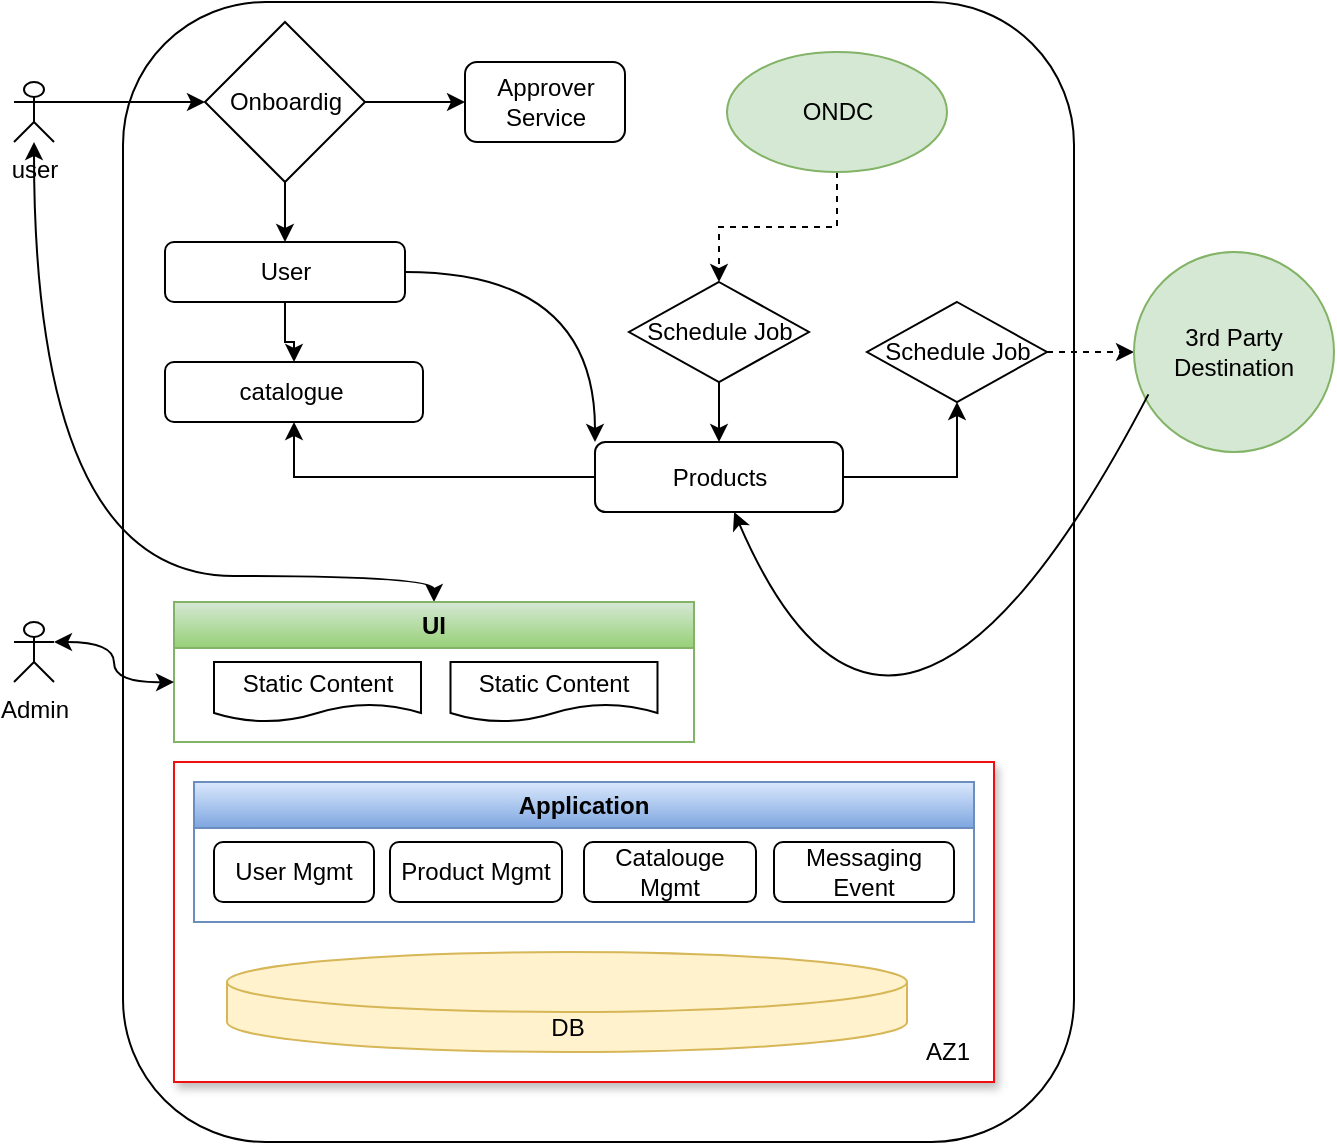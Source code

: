<mxfile version="20.7.4" type="github">
  <diagram id="P74FwO5VjdYUC9EznB3b" name="Page-1">
    <mxGraphModel dx="1167" dy="601" grid="1" gridSize="10" guides="1" tooltips="1" connect="1" arrows="1" fold="1" page="1" pageScale="1" pageWidth="827" pageHeight="1169" math="0" shadow="0">
      <root>
        <mxCell id="0" />
        <mxCell id="1" parent="0" />
        <mxCell id="ZS3hgV0Xow_FLCXXtgbm-1" value="user" style="shape=umlActor;verticalLabelPosition=bottom;verticalAlign=top;html=1;outlineConnect=0;" parent="1" vertex="1">
          <mxGeometry x="120" y="100" width="20" height="30" as="geometry" />
        </mxCell>
        <mxCell id="ZS3hgV0Xow_FLCXXtgbm-19" value="" style="rounded=1;whiteSpace=wrap;html=1;arcSize=15;" parent="1" vertex="1">
          <mxGeometry x="174.5" y="60" width="475.5" height="570" as="geometry" />
        </mxCell>
        <mxCell id="ZS3hgV0Xow_FLCXXtgbm-48" value="" style="edgeStyle=orthogonalEdgeStyle;rounded=0;orthogonalLoop=1;jettySize=auto;html=1;" parent="1" source="ZS3hgV0Xow_FLCXXtgbm-22" target="ZS3hgV0Xow_FLCXXtgbm-47" edge="1">
          <mxGeometry relative="1" as="geometry" />
        </mxCell>
        <mxCell id="ZS3hgV0Xow_FLCXXtgbm-22" value="Products" style="rounded=1;whiteSpace=wrap;html=1;" parent="1" vertex="1">
          <mxGeometry x="410.5" y="280" width="124" height="35" as="geometry" />
        </mxCell>
        <mxCell id="ZS3hgV0Xow_FLCXXtgbm-33" value="" style="edgeStyle=orthogonalEdgeStyle;rounded=0;orthogonalLoop=1;jettySize=auto;html=1;" parent="1" source="ZS3hgV0Xow_FLCXXtgbm-22" target="ZS3hgV0Xow_FLCXXtgbm-23" edge="1">
          <mxGeometry relative="1" as="geometry" />
        </mxCell>
        <mxCell id="ZS3hgV0Xow_FLCXXtgbm-23" value="catalogue&amp;nbsp;" style="rounded=1;whiteSpace=wrap;html=1;" parent="1" vertex="1">
          <mxGeometry x="195.5" y="240" width="129" height="30" as="geometry" />
        </mxCell>
        <mxCell id="ZS3hgV0Xow_FLCXXtgbm-32" value="" style="edgeStyle=orthogonalEdgeStyle;rounded=0;orthogonalLoop=1;jettySize=auto;html=1;" parent="1" source="ZS3hgV0Xow_FLCXXtgbm-24" target="ZS3hgV0Xow_FLCXXtgbm-23" edge="1">
          <mxGeometry relative="1" as="geometry" />
        </mxCell>
        <mxCell id="AJF9x4Uk8OsF51M56BAs-38" style="edgeStyle=orthogonalEdgeStyle;curved=1;rounded=0;orthogonalLoop=1;jettySize=auto;html=1;entryX=0;entryY=0;entryDx=0;entryDy=0;" edge="1" parent="1" source="ZS3hgV0Xow_FLCXXtgbm-24" target="ZS3hgV0Xow_FLCXXtgbm-22">
          <mxGeometry relative="1" as="geometry" />
        </mxCell>
        <mxCell id="ZS3hgV0Xow_FLCXXtgbm-24" value="User" style="rounded=1;whiteSpace=wrap;html=1;" parent="1" vertex="1">
          <mxGeometry x="195.5" y="180" width="120" height="30" as="geometry" />
        </mxCell>
        <mxCell id="ZS3hgV0Xow_FLCXXtgbm-44" value="" style="edgeStyle=orthogonalEdgeStyle;rounded=0;orthogonalLoop=1;jettySize=auto;html=1;dashed=1;" parent="1" source="ZS3hgV0Xow_FLCXXtgbm-40" target="ZS3hgV0Xow_FLCXXtgbm-43" edge="1">
          <mxGeometry relative="1" as="geometry" />
        </mxCell>
        <mxCell id="ZS3hgV0Xow_FLCXXtgbm-40" value="ONDC" style="ellipse;whiteSpace=wrap;html=1;fillColor=#d5e8d4;strokeColor=#82b366;" parent="1" vertex="1">
          <mxGeometry x="476.5" y="85" width="110" height="60" as="geometry" />
        </mxCell>
        <mxCell id="ZS3hgV0Xow_FLCXXtgbm-45" value="" style="edgeStyle=orthogonalEdgeStyle;rounded=0;orthogonalLoop=1;jettySize=auto;html=1;" parent="1" source="ZS3hgV0Xow_FLCXXtgbm-43" target="ZS3hgV0Xow_FLCXXtgbm-22" edge="1">
          <mxGeometry relative="1" as="geometry" />
        </mxCell>
        <mxCell id="ZS3hgV0Xow_FLCXXtgbm-43" value="Schedule Job" style="rhombus;whiteSpace=wrap;html=1;" parent="1" vertex="1">
          <mxGeometry x="427.5" y="200" width="90" height="50" as="geometry" />
        </mxCell>
        <mxCell id="ZS3hgV0Xow_FLCXXtgbm-50" value="" style="edgeStyle=orthogonalEdgeStyle;rounded=0;orthogonalLoop=1;jettySize=auto;html=1;dashed=1;" parent="1" source="ZS3hgV0Xow_FLCXXtgbm-47" target="ZS3hgV0Xow_FLCXXtgbm-49" edge="1">
          <mxGeometry relative="1" as="geometry" />
        </mxCell>
        <mxCell id="ZS3hgV0Xow_FLCXXtgbm-47" value="Schedule Job" style="rhombus;whiteSpace=wrap;html=1;" parent="1" vertex="1">
          <mxGeometry x="546.5" y="210" width="90" height="50" as="geometry" />
        </mxCell>
        <mxCell id="ZS3hgV0Xow_FLCXXtgbm-49" value="3rd Party Destination" style="ellipse;whiteSpace=wrap;html=1;fillColor=#d5e8d4;strokeColor=#82b366;" parent="1" vertex="1">
          <mxGeometry x="680" y="185" width="100" height="100" as="geometry" />
        </mxCell>
        <mxCell id="ZS3hgV0Xow_FLCXXtgbm-51" value="" style="curved=1;endArrow=classic;html=1;rounded=0;exitX=0.072;exitY=0.712;exitDx=0;exitDy=0;exitPerimeter=0;" parent="1" source="ZS3hgV0Xow_FLCXXtgbm-49" target="ZS3hgV0Xow_FLCXXtgbm-22" edge="1">
          <mxGeometry width="50" height="50" relative="1" as="geometry">
            <mxPoint x="670" y="430" as="sourcePoint" />
            <mxPoint x="560" y="450" as="targetPoint" />
            <Array as="points">
              <mxPoint x="560" y="500" />
            </Array>
          </mxGeometry>
        </mxCell>
        <mxCell id="ZS3hgV0Xow_FLCXXtgbm-54" value="Approver Service" style="rounded=1;whiteSpace=wrap;html=1;" parent="1" vertex="1">
          <mxGeometry x="345.5" y="90" width="80" height="40" as="geometry" />
        </mxCell>
        <mxCell id="ZS3hgV0Xow_FLCXXtgbm-59" value="" style="edgeStyle=orthogonalEdgeStyle;rounded=0;orthogonalLoop=1;jettySize=auto;html=1;" parent="1" source="ZS3hgV0Xow_FLCXXtgbm-55" target="ZS3hgV0Xow_FLCXXtgbm-54" edge="1">
          <mxGeometry relative="1" as="geometry" />
        </mxCell>
        <mxCell id="ZS3hgV0Xow_FLCXXtgbm-65" value="" style="edgeStyle=orthogonalEdgeStyle;rounded=0;orthogonalLoop=1;jettySize=auto;html=1;" parent="1" source="ZS3hgV0Xow_FLCXXtgbm-55" target="ZS3hgV0Xow_FLCXXtgbm-24" edge="1">
          <mxGeometry relative="1" as="geometry" />
        </mxCell>
        <mxCell id="ZS3hgV0Xow_FLCXXtgbm-55" value="Onboardig" style="rhombus;whiteSpace=wrap;html=1;" parent="1" vertex="1">
          <mxGeometry x="215.5" y="70" width="80" height="80" as="geometry" />
        </mxCell>
        <mxCell id="ZS3hgV0Xow_FLCXXtgbm-64" value="" style="endArrow=classic;html=1;rounded=0;entryX=0;entryY=0.5;entryDx=0;entryDy=0;exitX=1;exitY=0.333;exitDx=0;exitDy=0;exitPerimeter=0;" parent="1" target="ZS3hgV0Xow_FLCXXtgbm-55" edge="1" source="ZS3hgV0Xow_FLCXXtgbm-1">
          <mxGeometry width="50" height="50" relative="1" as="geometry">
            <mxPoint x="70" y="210" as="sourcePoint" />
            <mxPoint x="130" y="190" as="targetPoint" />
          </mxGeometry>
        </mxCell>
        <mxCell id="ZS3hgV0Xow_FLCXXtgbm-69" value="" style="endArrow=classic;startArrow=classic;html=1;rounded=0;edgeStyle=orthogonalEdgeStyle;curved=1;" parent="1" target="AJF9x4Uk8OsF51M56BAs-11" edge="1">
          <mxGeometry width="50" height="50" relative="1" as="geometry">
            <mxPoint x="130" y="130" as="sourcePoint" />
            <mxPoint x="120" y="330" as="targetPoint" />
            <Array as="points">
              <mxPoint x="130" y="130" />
              <mxPoint x="130" y="347" />
              <mxPoint x="330" y="347" />
            </Array>
          </mxGeometry>
        </mxCell>
        <mxCell id="AJF9x4Uk8OsF51M56BAs-11" value="UI" style="swimlane;whiteSpace=wrap;html=1;startSize=23;fillColor=#d5e8d4;gradientColor=#97d077;strokeColor=#82b366;" vertex="1" parent="1">
          <mxGeometry x="200" y="360" width="260" height="70" as="geometry" />
        </mxCell>
        <mxCell id="AJF9x4Uk8OsF51M56BAs-13" value="Static Content" style="shape=document;whiteSpace=wrap;html=1;boundedLbl=1;fillStyle=auto;" vertex="1" parent="AJF9x4Uk8OsF51M56BAs-11">
          <mxGeometry x="138.25" y="30" width="103.5" height="30" as="geometry" />
        </mxCell>
        <mxCell id="AJF9x4Uk8OsF51M56BAs-14" value="Static Content" style="shape=document;whiteSpace=wrap;html=1;boundedLbl=1;fillStyle=auto;" vertex="1" parent="AJF9x4Uk8OsF51M56BAs-11">
          <mxGeometry x="20" y="30" width="103.5" height="30" as="geometry" />
        </mxCell>
        <mxCell id="AJF9x4Uk8OsF51M56BAs-15" value="Admin" style="shape=umlActor;verticalLabelPosition=bottom;verticalAlign=top;html=1;outlineConnect=0;" vertex="1" parent="1">
          <mxGeometry x="120" y="370" width="20" height="30" as="geometry" />
        </mxCell>
        <mxCell id="AJF9x4Uk8OsF51M56BAs-18" value="" style="rounded=0;whiteSpace=wrap;html=1;strokeColor=#f10e0e;glass=0;shadow=1;" vertex="1" parent="1">
          <mxGeometry x="200" y="440" width="410" height="160" as="geometry" />
        </mxCell>
        <mxCell id="AJF9x4Uk8OsF51M56BAs-23" value="Application" style="swimlane;whiteSpace=wrap;html=1;fillColor=#dae8fc;gradientColor=#7ea6e0;strokeColor=#6c8ebf;" vertex="1" parent="1">
          <mxGeometry x="210" y="450" width="390" height="70" as="geometry" />
        </mxCell>
        <mxCell id="AJF9x4Uk8OsF51M56BAs-24" value="Product Mgmt" style="rounded=1;whiteSpace=wrap;html=1;" vertex="1" parent="AJF9x4Uk8OsF51M56BAs-23">
          <mxGeometry x="98" y="30" width="86" height="30" as="geometry" />
        </mxCell>
        <mxCell id="AJF9x4Uk8OsF51M56BAs-25" value="Catalouge Mgmt" style="rounded=1;whiteSpace=wrap;html=1;" vertex="1" parent="AJF9x4Uk8OsF51M56BAs-23">
          <mxGeometry x="195" y="30" width="86" height="30" as="geometry" />
        </mxCell>
        <mxCell id="AJF9x4Uk8OsF51M56BAs-26" value="User Mgmt" style="rounded=1;whiteSpace=wrap;html=1;" vertex="1" parent="AJF9x4Uk8OsF51M56BAs-23">
          <mxGeometry x="10" y="30" width="80" height="30" as="geometry" />
        </mxCell>
        <mxCell id="AJF9x4Uk8OsF51M56BAs-40" value="Messaging Event" style="rounded=1;whiteSpace=wrap;html=1;shadow=0;glass=0;strokeColor=#000000;" vertex="1" parent="AJF9x4Uk8OsF51M56BAs-23">
          <mxGeometry x="290" y="30" width="90" height="30" as="geometry" />
        </mxCell>
        <mxCell id="AJF9x4Uk8OsF51M56BAs-27" value="DB" style="shape=cylinder3;whiteSpace=wrap;html=1;boundedLbl=1;backgroundOutline=1;size=15;fillColor=#fff2cc;strokeColor=#d6b656;fillStyle=auto;" vertex="1" parent="1">
          <mxGeometry x="226.5" y="535" width="340" height="50" as="geometry" />
        </mxCell>
        <mxCell id="AJF9x4Uk8OsF51M56BAs-41" value="" style="endArrow=classic;startArrow=classic;html=1;rounded=0;curved=1;exitX=1;exitY=0.333;exitDx=0;exitDy=0;exitPerimeter=0;edgeStyle=orthogonalEdgeStyle;" edge="1" parent="1" source="AJF9x4Uk8OsF51M56BAs-15">
          <mxGeometry width="50" height="50" relative="1" as="geometry">
            <mxPoint x="140" y="430" as="sourcePoint" />
            <mxPoint x="200" y="400" as="targetPoint" />
          </mxGeometry>
        </mxCell>
        <mxCell id="AJF9x4Uk8OsF51M56BAs-43" value="AZ1" style="text;html=1;strokeColor=none;fillColor=none;align=center;verticalAlign=middle;whiteSpace=wrap;rounded=0;shadow=0;glass=0;" vertex="1" parent="1">
          <mxGeometry x="566.5" y="575" width="40" height="20" as="geometry" />
        </mxCell>
      </root>
    </mxGraphModel>
  </diagram>
</mxfile>
